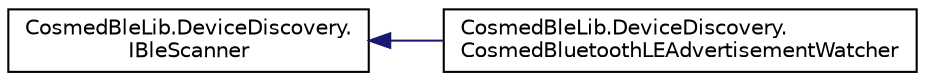 digraph "Graphical Class Hierarchy"
{
 // LATEX_PDF_SIZE
  edge [fontname="Helvetica",fontsize="10",labelfontname="Helvetica",labelfontsize="10"];
  node [fontname="Helvetica",fontsize="10",shape=record];
  rankdir="LR";
  Node0 [label="CosmedBleLib.DeviceDiscovery.\lIBleScanner",height=0.2,width=0.4,color="black", fillcolor="white", style="filled",URL="$interface_cosmed_ble_lib_1_1_device_discovery_1_1_i_ble_scanner.html",tooltip="Reprensents and advertisements scanner"];
  Node0 -> Node1 [dir="back",color="midnightblue",fontsize="10",style="solid",fontname="Helvetica"];
  Node1 [label="CosmedBleLib.DeviceDiscovery.\lCosmedBluetoothLEAdvertisementWatcher",height=0.2,width=0.4,color="black", fillcolor="white", style="filled",URL="$class_cosmed_ble_lib_1_1_device_discovery_1_1_cosmed_bluetooth_l_e_advertisement_watcher.html",tooltip="Wrapper class for the BleAdvertisementWatcher, allows passive or active scanning and filtering"];
}
